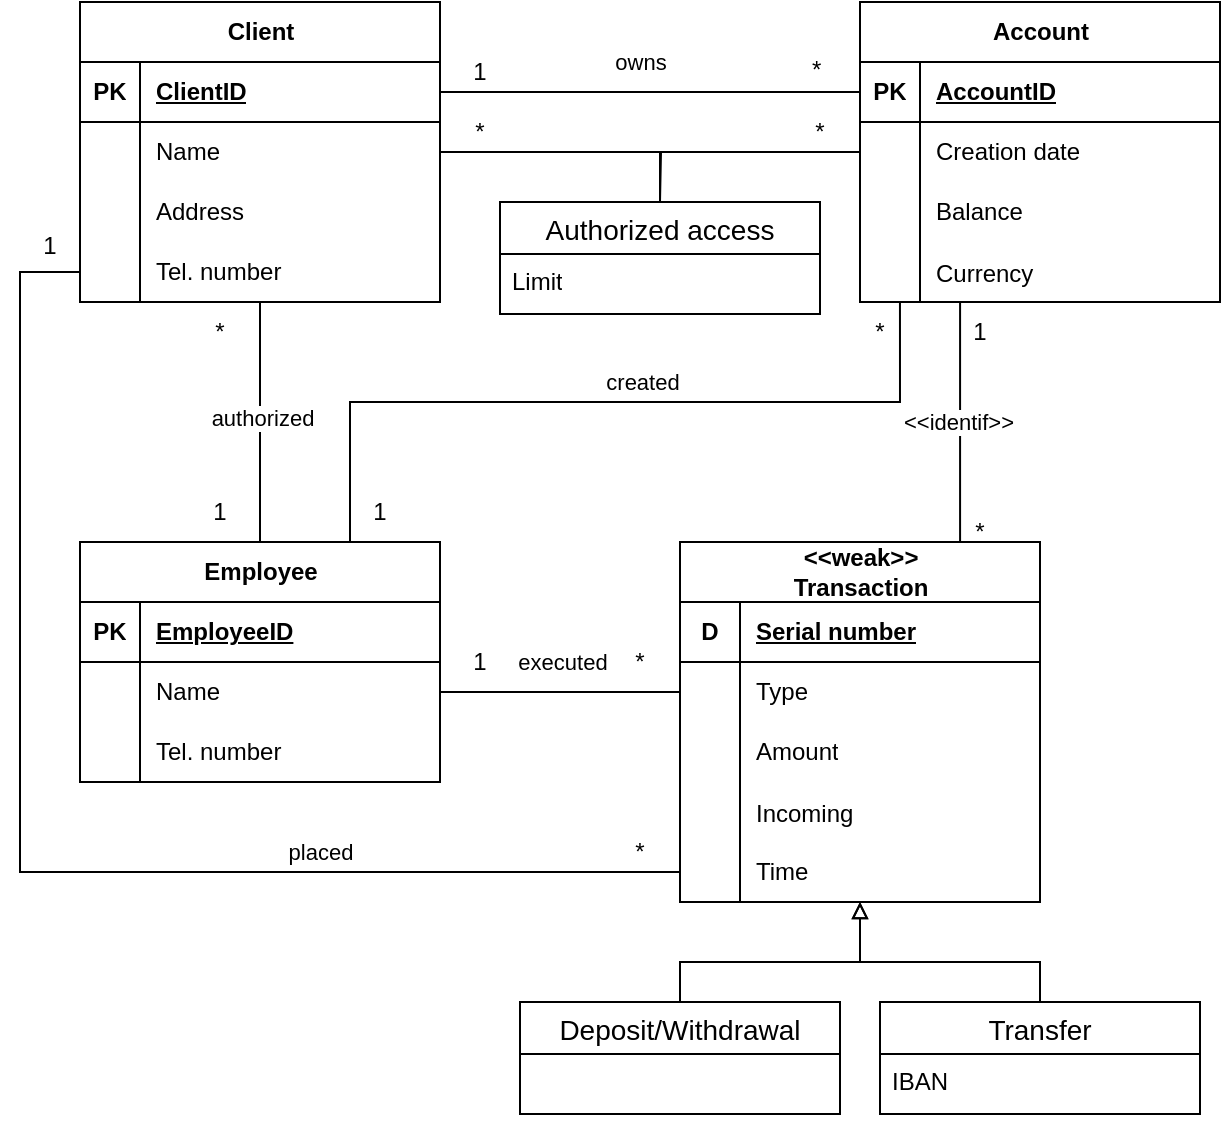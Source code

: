 <mxfile version="26.0.16">
  <diagram name="Page-1" id="if8yNn2bbXZEik1uw3uH">
    <mxGraphModel dx="1434" dy="790" grid="1" gridSize="10" guides="1" tooltips="1" connect="1" arrows="1" fold="1" page="1" pageScale="1" pageWidth="900" pageHeight="1600" math="0" shadow="0">
      <root>
        <mxCell id="0" />
        <mxCell id="1" parent="0" />
        <mxCell id="TG9UnVR8EXlRVvEKWcZC-1" value="Client" style="shape=table;startSize=30;container=1;collapsible=1;childLayout=tableLayout;fixedRows=1;rowLines=0;fontStyle=1;align=center;resizeLast=1;html=1;" parent="1" vertex="1">
          <mxGeometry x="120" y="100" width="180" height="150" as="geometry" />
        </mxCell>
        <mxCell id="TG9UnVR8EXlRVvEKWcZC-2" value="" style="shape=tableRow;horizontal=0;startSize=0;swimlaneHead=0;swimlaneBody=0;fillColor=none;collapsible=0;dropTarget=0;points=[[0,0.5],[1,0.5]];portConstraint=eastwest;top=0;left=0;right=0;bottom=1;" parent="TG9UnVR8EXlRVvEKWcZC-1" vertex="1">
          <mxGeometry y="30" width="180" height="30" as="geometry" />
        </mxCell>
        <mxCell id="TG9UnVR8EXlRVvEKWcZC-3" value="PK" style="shape=partialRectangle;connectable=0;fillColor=none;top=0;left=0;bottom=0;right=0;fontStyle=1;overflow=hidden;whiteSpace=wrap;html=1;" parent="TG9UnVR8EXlRVvEKWcZC-2" vertex="1">
          <mxGeometry width="30" height="30" as="geometry">
            <mxRectangle width="30" height="30" as="alternateBounds" />
          </mxGeometry>
        </mxCell>
        <mxCell id="TG9UnVR8EXlRVvEKWcZC-4" value="ClientID" style="shape=partialRectangle;connectable=0;fillColor=none;top=0;left=0;bottom=0;right=0;align=left;spacingLeft=6;fontStyle=5;overflow=hidden;whiteSpace=wrap;html=1;" parent="TG9UnVR8EXlRVvEKWcZC-2" vertex="1">
          <mxGeometry x="30" width="150" height="30" as="geometry">
            <mxRectangle width="150" height="30" as="alternateBounds" />
          </mxGeometry>
        </mxCell>
        <mxCell id="TG9UnVR8EXlRVvEKWcZC-5" value="" style="shape=tableRow;horizontal=0;startSize=0;swimlaneHead=0;swimlaneBody=0;fillColor=none;collapsible=0;dropTarget=0;points=[[0,0.5],[1,0.5]];portConstraint=eastwest;top=0;left=0;right=0;bottom=0;" parent="TG9UnVR8EXlRVvEKWcZC-1" vertex="1">
          <mxGeometry y="60" width="180" height="30" as="geometry" />
        </mxCell>
        <mxCell id="TG9UnVR8EXlRVvEKWcZC-6" value="" style="shape=partialRectangle;connectable=0;fillColor=none;top=0;left=0;bottom=0;right=0;editable=1;overflow=hidden;whiteSpace=wrap;html=1;" parent="TG9UnVR8EXlRVvEKWcZC-5" vertex="1">
          <mxGeometry width="30" height="30" as="geometry">
            <mxRectangle width="30" height="30" as="alternateBounds" />
          </mxGeometry>
        </mxCell>
        <mxCell id="TG9UnVR8EXlRVvEKWcZC-7" value="Name" style="shape=partialRectangle;connectable=0;fillColor=none;top=0;left=0;bottom=0;right=0;align=left;spacingLeft=6;overflow=hidden;whiteSpace=wrap;html=1;" parent="TG9UnVR8EXlRVvEKWcZC-5" vertex="1">
          <mxGeometry x="30" width="150" height="30" as="geometry">
            <mxRectangle width="150" height="30" as="alternateBounds" />
          </mxGeometry>
        </mxCell>
        <mxCell id="TG9UnVR8EXlRVvEKWcZC-8" value="" style="shape=tableRow;horizontal=0;startSize=0;swimlaneHead=0;swimlaneBody=0;fillColor=none;collapsible=0;dropTarget=0;points=[[0,0.5],[1,0.5]];portConstraint=eastwest;top=0;left=0;right=0;bottom=0;" parent="TG9UnVR8EXlRVvEKWcZC-1" vertex="1">
          <mxGeometry y="90" width="180" height="30" as="geometry" />
        </mxCell>
        <mxCell id="TG9UnVR8EXlRVvEKWcZC-9" value="" style="shape=partialRectangle;connectable=0;fillColor=none;top=0;left=0;bottom=0;right=0;editable=1;overflow=hidden;whiteSpace=wrap;html=1;" parent="TG9UnVR8EXlRVvEKWcZC-8" vertex="1">
          <mxGeometry width="30" height="30" as="geometry">
            <mxRectangle width="30" height="30" as="alternateBounds" />
          </mxGeometry>
        </mxCell>
        <mxCell id="TG9UnVR8EXlRVvEKWcZC-10" value="Address" style="shape=partialRectangle;connectable=0;fillColor=none;top=0;left=0;bottom=0;right=0;align=left;spacingLeft=6;overflow=hidden;whiteSpace=wrap;html=1;" parent="TG9UnVR8EXlRVvEKWcZC-8" vertex="1">
          <mxGeometry x="30" width="150" height="30" as="geometry">
            <mxRectangle width="150" height="30" as="alternateBounds" />
          </mxGeometry>
        </mxCell>
        <mxCell id="TG9UnVR8EXlRVvEKWcZC-11" value="" style="shape=tableRow;horizontal=0;startSize=0;swimlaneHead=0;swimlaneBody=0;fillColor=none;collapsible=0;dropTarget=0;points=[[0,0.5],[1,0.5]];portConstraint=eastwest;top=0;left=0;right=0;bottom=0;" parent="TG9UnVR8EXlRVvEKWcZC-1" vertex="1">
          <mxGeometry y="120" width="180" height="30" as="geometry" />
        </mxCell>
        <mxCell id="TG9UnVR8EXlRVvEKWcZC-12" value="" style="shape=partialRectangle;connectable=0;fillColor=none;top=0;left=0;bottom=0;right=0;editable=1;overflow=hidden;whiteSpace=wrap;html=1;" parent="TG9UnVR8EXlRVvEKWcZC-11" vertex="1">
          <mxGeometry width="30" height="30" as="geometry">
            <mxRectangle width="30" height="30" as="alternateBounds" />
          </mxGeometry>
        </mxCell>
        <mxCell id="TG9UnVR8EXlRVvEKWcZC-13" value="Tel. number" style="shape=partialRectangle;connectable=0;fillColor=none;top=0;left=0;bottom=0;right=0;align=left;spacingLeft=6;overflow=hidden;whiteSpace=wrap;html=1;" parent="TG9UnVR8EXlRVvEKWcZC-11" vertex="1">
          <mxGeometry x="30" width="150" height="30" as="geometry">
            <mxRectangle width="150" height="30" as="alternateBounds" />
          </mxGeometry>
        </mxCell>
        <mxCell id="TG9UnVR8EXlRVvEKWcZC-17" value="Account" style="shape=table;startSize=30;container=1;collapsible=1;childLayout=tableLayout;fixedRows=1;rowLines=0;fontStyle=1;align=center;resizeLast=1;html=1;" parent="1" vertex="1">
          <mxGeometry x="510" y="100" width="180" height="150" as="geometry" />
        </mxCell>
        <mxCell id="TG9UnVR8EXlRVvEKWcZC-18" value="" style="shape=tableRow;horizontal=0;startSize=0;swimlaneHead=0;swimlaneBody=0;fillColor=none;collapsible=0;dropTarget=0;points=[[0,0.5],[1,0.5]];portConstraint=eastwest;top=0;left=0;right=0;bottom=1;" parent="TG9UnVR8EXlRVvEKWcZC-17" vertex="1">
          <mxGeometry y="30" width="180" height="30" as="geometry" />
        </mxCell>
        <mxCell id="TG9UnVR8EXlRVvEKWcZC-19" value="PK" style="shape=partialRectangle;connectable=0;fillColor=none;top=0;left=0;bottom=0;right=0;fontStyle=1;overflow=hidden;whiteSpace=wrap;html=1;" parent="TG9UnVR8EXlRVvEKWcZC-18" vertex="1">
          <mxGeometry width="30" height="30" as="geometry">
            <mxRectangle width="30" height="30" as="alternateBounds" />
          </mxGeometry>
        </mxCell>
        <mxCell id="TG9UnVR8EXlRVvEKWcZC-20" value="AccountID" style="shape=partialRectangle;connectable=0;fillColor=none;top=0;left=0;bottom=0;right=0;align=left;spacingLeft=6;fontStyle=5;overflow=hidden;whiteSpace=wrap;html=1;" parent="TG9UnVR8EXlRVvEKWcZC-18" vertex="1">
          <mxGeometry x="30" width="150" height="30" as="geometry">
            <mxRectangle width="150" height="30" as="alternateBounds" />
          </mxGeometry>
        </mxCell>
        <mxCell id="TG9UnVR8EXlRVvEKWcZC-21" value="" style="shape=tableRow;horizontal=0;startSize=0;swimlaneHead=0;swimlaneBody=0;fillColor=none;collapsible=0;dropTarget=0;points=[[0,0.5],[1,0.5]];portConstraint=eastwest;top=0;left=0;right=0;bottom=0;" parent="TG9UnVR8EXlRVvEKWcZC-17" vertex="1">
          <mxGeometry y="60" width="180" height="30" as="geometry" />
        </mxCell>
        <mxCell id="TG9UnVR8EXlRVvEKWcZC-22" value="" style="shape=partialRectangle;connectable=0;fillColor=none;top=0;left=0;bottom=0;right=0;editable=1;overflow=hidden;whiteSpace=wrap;html=1;" parent="TG9UnVR8EXlRVvEKWcZC-21" vertex="1">
          <mxGeometry width="30" height="30" as="geometry">
            <mxRectangle width="30" height="30" as="alternateBounds" />
          </mxGeometry>
        </mxCell>
        <mxCell id="TG9UnVR8EXlRVvEKWcZC-23" value="Creation date" style="shape=partialRectangle;connectable=0;fillColor=none;top=0;left=0;bottom=0;right=0;align=left;spacingLeft=6;overflow=hidden;whiteSpace=wrap;html=1;" parent="TG9UnVR8EXlRVvEKWcZC-21" vertex="1">
          <mxGeometry x="30" width="150" height="30" as="geometry">
            <mxRectangle width="150" height="30" as="alternateBounds" />
          </mxGeometry>
        </mxCell>
        <mxCell id="TG9UnVR8EXlRVvEKWcZC-24" value="" style="shape=tableRow;horizontal=0;startSize=0;swimlaneHead=0;swimlaneBody=0;fillColor=none;collapsible=0;dropTarget=0;points=[[0,0.5],[1,0.5]];portConstraint=eastwest;top=0;left=0;right=0;bottom=0;" parent="TG9UnVR8EXlRVvEKWcZC-17" vertex="1">
          <mxGeometry y="90" width="180" height="30" as="geometry" />
        </mxCell>
        <mxCell id="TG9UnVR8EXlRVvEKWcZC-25" value="" style="shape=partialRectangle;connectable=0;fillColor=none;top=0;left=0;bottom=0;right=0;editable=1;overflow=hidden;whiteSpace=wrap;html=1;" parent="TG9UnVR8EXlRVvEKWcZC-24" vertex="1">
          <mxGeometry width="30" height="30" as="geometry">
            <mxRectangle width="30" height="30" as="alternateBounds" />
          </mxGeometry>
        </mxCell>
        <mxCell id="TG9UnVR8EXlRVvEKWcZC-26" value="Balance" style="shape=partialRectangle;connectable=0;fillColor=none;top=0;left=0;bottom=0;right=0;align=left;spacingLeft=6;overflow=hidden;whiteSpace=wrap;html=1;" parent="TG9UnVR8EXlRVvEKWcZC-24" vertex="1">
          <mxGeometry x="30" width="150" height="30" as="geometry">
            <mxRectangle width="150" height="30" as="alternateBounds" />
          </mxGeometry>
        </mxCell>
        <mxCell id="TG9UnVR8EXlRVvEKWcZC-53" value="" style="shape=tableRow;horizontal=0;startSize=0;swimlaneHead=0;swimlaneBody=0;fillColor=none;collapsible=0;dropTarget=0;points=[[0,0.5],[1,0.5]];portConstraint=eastwest;top=0;left=0;right=0;bottom=0;" parent="TG9UnVR8EXlRVvEKWcZC-17" vertex="1">
          <mxGeometry y="120" width="180" height="30" as="geometry" />
        </mxCell>
        <mxCell id="TG9UnVR8EXlRVvEKWcZC-54" value="" style="shape=partialRectangle;connectable=0;fillColor=none;top=0;left=0;bottom=0;right=0;editable=1;overflow=hidden;" parent="TG9UnVR8EXlRVvEKWcZC-53" vertex="1">
          <mxGeometry width="30" height="30" as="geometry">
            <mxRectangle width="30" height="30" as="alternateBounds" />
          </mxGeometry>
        </mxCell>
        <mxCell id="TG9UnVR8EXlRVvEKWcZC-55" value="Currency" style="shape=partialRectangle;connectable=0;fillColor=none;top=0;left=0;bottom=0;right=0;align=left;spacingLeft=6;overflow=hidden;" parent="TG9UnVR8EXlRVvEKWcZC-53" vertex="1">
          <mxGeometry x="30" width="150" height="30" as="geometry">
            <mxRectangle width="150" height="30" as="alternateBounds" />
          </mxGeometry>
        </mxCell>
        <mxCell id="TG9UnVR8EXlRVvEKWcZC-30" style="edgeStyle=orthogonalEdgeStyle;rounded=0;orthogonalLoop=1;jettySize=auto;html=1;exitX=1;exitY=0.5;exitDx=0;exitDy=0;entryX=0;entryY=0.5;entryDx=0;entryDy=0;endArrow=none;endFill=0;" parent="1" source="TG9UnVR8EXlRVvEKWcZC-2" target="TG9UnVR8EXlRVvEKWcZC-18" edge="1">
          <mxGeometry relative="1" as="geometry" />
        </mxCell>
        <mxCell id="TG9UnVR8EXlRVvEKWcZC-31" value="owns" style="edgeLabel;html=1;align=center;verticalAlign=middle;resizable=0;points=[];" parent="TG9UnVR8EXlRVvEKWcZC-30" vertex="1" connectable="0">
          <mxGeometry x="-0.048" y="2" relative="1" as="geometry">
            <mxPoint y="-13" as="offset" />
          </mxGeometry>
        </mxCell>
        <mxCell id="TG9UnVR8EXlRVvEKWcZC-33" value="Authorized access" style="swimlane;fontStyle=0;childLayout=stackLayout;horizontal=1;startSize=26;horizontalStack=0;resizeParent=1;resizeParentMax=0;resizeLast=0;collapsible=1;marginBottom=0;align=center;fontSize=14;" parent="1" vertex="1">
          <mxGeometry x="330" y="200" width="160" height="56" as="geometry" />
        </mxCell>
        <mxCell id="TG9UnVR8EXlRVvEKWcZC-34" value="Limit" style="text;strokeColor=none;fillColor=none;spacingLeft=4;spacingRight=4;overflow=hidden;rotatable=0;points=[[0,0.5],[1,0.5]];portConstraint=eastwest;fontSize=12;whiteSpace=wrap;html=1;" parent="TG9UnVR8EXlRVvEKWcZC-33" vertex="1">
          <mxGeometry y="26" width="160" height="30" as="geometry" />
        </mxCell>
        <mxCell id="TG9UnVR8EXlRVvEKWcZC-38" style="edgeStyle=orthogonalEdgeStyle;rounded=0;orthogonalLoop=1;jettySize=auto;html=1;exitX=1;exitY=0.5;exitDx=0;exitDy=0;endArrow=none;endFill=0;" parent="1" source="TG9UnVR8EXlRVvEKWcZC-5" target="TG9UnVR8EXlRVvEKWcZC-33" edge="1">
          <mxGeometry relative="1" as="geometry" />
        </mxCell>
        <mxCell id="TG9UnVR8EXlRVvEKWcZC-39" style="edgeStyle=orthogonalEdgeStyle;rounded=0;orthogonalLoop=1;jettySize=auto;html=1;exitX=0;exitY=0.5;exitDx=0;exitDy=0;endArrow=none;endFill=0;" parent="1" source="TG9UnVR8EXlRVvEKWcZC-21" edge="1">
          <mxGeometry relative="1" as="geometry">
            <mxPoint x="410" y="200" as="targetPoint" />
          </mxGeometry>
        </mxCell>
        <mxCell id="TG9UnVR8EXlRVvEKWcZC-40" value="&amp;lt;&amp;lt;weak&amp;gt;&amp;gt;&lt;br&gt;&lt;div&gt;Transaction&lt;/div&gt;" style="shape=table;startSize=30;container=1;collapsible=1;childLayout=tableLayout;fixedRows=1;rowLines=0;fontStyle=1;align=center;resizeLast=1;html=1;" parent="1" vertex="1">
          <mxGeometry x="420" y="370" width="180" height="180" as="geometry" />
        </mxCell>
        <mxCell id="TG9UnVR8EXlRVvEKWcZC-41" value="" style="shape=tableRow;horizontal=0;startSize=0;swimlaneHead=0;swimlaneBody=0;fillColor=none;collapsible=0;dropTarget=0;points=[[0,0.5],[1,0.5]];portConstraint=eastwest;top=0;left=0;right=0;bottom=1;" parent="TG9UnVR8EXlRVvEKWcZC-40" vertex="1">
          <mxGeometry y="30" width="180" height="30" as="geometry" />
        </mxCell>
        <mxCell id="TG9UnVR8EXlRVvEKWcZC-42" value="D" style="shape=partialRectangle;connectable=0;fillColor=none;top=0;left=0;bottom=0;right=0;fontStyle=1;overflow=hidden;whiteSpace=wrap;html=1;" parent="TG9UnVR8EXlRVvEKWcZC-41" vertex="1">
          <mxGeometry width="30" height="30" as="geometry">
            <mxRectangle width="30" height="30" as="alternateBounds" />
          </mxGeometry>
        </mxCell>
        <mxCell id="TG9UnVR8EXlRVvEKWcZC-43" value="Serial number" style="shape=partialRectangle;connectable=0;fillColor=none;top=0;left=0;bottom=0;right=0;align=left;spacingLeft=6;fontStyle=5;overflow=hidden;whiteSpace=wrap;html=1;" parent="TG9UnVR8EXlRVvEKWcZC-41" vertex="1">
          <mxGeometry x="30" width="150" height="30" as="geometry">
            <mxRectangle width="150" height="30" as="alternateBounds" />
          </mxGeometry>
        </mxCell>
        <mxCell id="TG9UnVR8EXlRVvEKWcZC-44" value="" style="shape=tableRow;horizontal=0;startSize=0;swimlaneHead=0;swimlaneBody=0;fillColor=none;collapsible=0;dropTarget=0;points=[[0,0.5],[1,0.5]];portConstraint=eastwest;top=0;left=0;right=0;bottom=0;" parent="TG9UnVR8EXlRVvEKWcZC-40" vertex="1">
          <mxGeometry y="60" width="180" height="30" as="geometry" />
        </mxCell>
        <mxCell id="TG9UnVR8EXlRVvEKWcZC-45" value="" style="shape=partialRectangle;connectable=0;fillColor=none;top=0;left=0;bottom=0;right=0;editable=1;overflow=hidden;whiteSpace=wrap;html=1;" parent="TG9UnVR8EXlRVvEKWcZC-44" vertex="1">
          <mxGeometry width="30" height="30" as="geometry">
            <mxRectangle width="30" height="30" as="alternateBounds" />
          </mxGeometry>
        </mxCell>
        <mxCell id="TG9UnVR8EXlRVvEKWcZC-46" value="Type" style="shape=partialRectangle;connectable=0;fillColor=none;top=0;left=0;bottom=0;right=0;align=left;spacingLeft=6;overflow=hidden;whiteSpace=wrap;html=1;" parent="TG9UnVR8EXlRVvEKWcZC-44" vertex="1">
          <mxGeometry x="30" width="150" height="30" as="geometry">
            <mxRectangle width="150" height="30" as="alternateBounds" />
          </mxGeometry>
        </mxCell>
        <mxCell id="TG9UnVR8EXlRVvEKWcZC-47" value="" style="shape=tableRow;horizontal=0;startSize=0;swimlaneHead=0;swimlaneBody=0;fillColor=none;collapsible=0;dropTarget=0;points=[[0,0.5],[1,0.5]];portConstraint=eastwest;top=0;left=0;right=0;bottom=0;" parent="TG9UnVR8EXlRVvEKWcZC-40" vertex="1">
          <mxGeometry y="90" width="180" height="30" as="geometry" />
        </mxCell>
        <mxCell id="TG9UnVR8EXlRVvEKWcZC-48" value="" style="shape=partialRectangle;connectable=0;fillColor=none;top=0;left=0;bottom=0;right=0;editable=1;overflow=hidden;whiteSpace=wrap;html=1;" parent="TG9UnVR8EXlRVvEKWcZC-47" vertex="1">
          <mxGeometry width="30" height="30" as="geometry">
            <mxRectangle width="30" height="30" as="alternateBounds" />
          </mxGeometry>
        </mxCell>
        <mxCell id="TG9UnVR8EXlRVvEKWcZC-49" value="Amount" style="shape=partialRectangle;connectable=0;fillColor=none;top=0;left=0;bottom=0;right=0;align=left;spacingLeft=6;overflow=hidden;whiteSpace=wrap;html=1;" parent="TG9UnVR8EXlRVvEKWcZC-47" vertex="1">
          <mxGeometry x="30" width="150" height="30" as="geometry">
            <mxRectangle width="150" height="30" as="alternateBounds" />
          </mxGeometry>
        </mxCell>
        <mxCell id="zuRuYPsoMaz04nlXAa5i-1" value="" style="shape=tableRow;horizontal=0;startSize=0;swimlaneHead=0;swimlaneBody=0;fillColor=none;collapsible=0;dropTarget=0;points=[[0,0.5],[1,0.5]];portConstraint=eastwest;top=0;left=0;right=0;bottom=0;" vertex="1" parent="TG9UnVR8EXlRVvEKWcZC-40">
          <mxGeometry y="120" width="180" height="30" as="geometry" />
        </mxCell>
        <mxCell id="zuRuYPsoMaz04nlXAa5i-2" value="" style="shape=partialRectangle;connectable=0;fillColor=none;top=0;left=0;bottom=0;right=0;editable=1;overflow=hidden;" vertex="1" parent="zuRuYPsoMaz04nlXAa5i-1">
          <mxGeometry width="30" height="30" as="geometry">
            <mxRectangle width="30" height="30" as="alternateBounds" />
          </mxGeometry>
        </mxCell>
        <mxCell id="zuRuYPsoMaz04nlXAa5i-3" value="Incoming" style="shape=partialRectangle;connectable=0;fillColor=none;top=0;left=0;bottom=0;right=0;align=left;spacingLeft=6;overflow=hidden;" vertex="1" parent="zuRuYPsoMaz04nlXAa5i-1">
          <mxGeometry x="30" width="150" height="30" as="geometry">
            <mxRectangle width="150" height="30" as="alternateBounds" />
          </mxGeometry>
        </mxCell>
        <mxCell id="TG9UnVR8EXlRVvEKWcZC-50" value="" style="shape=tableRow;horizontal=0;startSize=0;swimlaneHead=0;swimlaneBody=0;fillColor=none;collapsible=0;dropTarget=0;points=[[0,0.5],[1,0.5]];portConstraint=eastwest;top=0;left=0;right=0;bottom=0;" parent="TG9UnVR8EXlRVvEKWcZC-40" vertex="1">
          <mxGeometry y="150" width="180" height="30" as="geometry" />
        </mxCell>
        <mxCell id="TG9UnVR8EXlRVvEKWcZC-51" value="" style="shape=partialRectangle;connectable=0;fillColor=none;top=0;left=0;bottom=0;right=0;editable=1;overflow=hidden;whiteSpace=wrap;html=1;" parent="TG9UnVR8EXlRVvEKWcZC-50" vertex="1">
          <mxGeometry width="30" height="30" as="geometry">
            <mxRectangle width="30" height="30" as="alternateBounds" />
          </mxGeometry>
        </mxCell>
        <mxCell id="TG9UnVR8EXlRVvEKWcZC-52" value="Time" style="shape=partialRectangle;connectable=0;fillColor=none;top=0;left=0;bottom=0;right=0;align=left;spacingLeft=6;overflow=hidden;whiteSpace=wrap;html=1;" parent="TG9UnVR8EXlRVvEKWcZC-50" vertex="1">
          <mxGeometry x="30" width="150" height="30" as="geometry">
            <mxRectangle width="150" height="30" as="alternateBounds" />
          </mxGeometry>
        </mxCell>
        <mxCell id="TG9UnVR8EXlRVvEKWcZC-62" value="Employee" style="shape=table;startSize=30;container=1;collapsible=1;childLayout=tableLayout;fixedRows=1;rowLines=0;fontStyle=1;align=center;resizeLast=1;html=1;" parent="1" vertex="1">
          <mxGeometry x="120" y="370" width="180" height="120" as="geometry" />
        </mxCell>
        <mxCell id="TG9UnVR8EXlRVvEKWcZC-63" value="" style="shape=tableRow;horizontal=0;startSize=0;swimlaneHead=0;swimlaneBody=0;fillColor=none;collapsible=0;dropTarget=0;points=[[0,0.5],[1,0.5]];portConstraint=eastwest;top=0;left=0;right=0;bottom=1;" parent="TG9UnVR8EXlRVvEKWcZC-62" vertex="1">
          <mxGeometry y="30" width="180" height="30" as="geometry" />
        </mxCell>
        <mxCell id="TG9UnVR8EXlRVvEKWcZC-64" value="PK" style="shape=partialRectangle;connectable=0;fillColor=none;top=0;left=0;bottom=0;right=0;fontStyle=1;overflow=hidden;whiteSpace=wrap;html=1;" parent="TG9UnVR8EXlRVvEKWcZC-63" vertex="1">
          <mxGeometry width="30" height="30" as="geometry">
            <mxRectangle width="30" height="30" as="alternateBounds" />
          </mxGeometry>
        </mxCell>
        <mxCell id="TG9UnVR8EXlRVvEKWcZC-65" value="EmployeeID" style="shape=partialRectangle;connectable=0;fillColor=none;top=0;left=0;bottom=0;right=0;align=left;spacingLeft=6;fontStyle=5;overflow=hidden;whiteSpace=wrap;html=1;" parent="TG9UnVR8EXlRVvEKWcZC-63" vertex="1">
          <mxGeometry x="30" width="150" height="30" as="geometry">
            <mxRectangle width="150" height="30" as="alternateBounds" />
          </mxGeometry>
        </mxCell>
        <mxCell id="TG9UnVR8EXlRVvEKWcZC-66" value="" style="shape=tableRow;horizontal=0;startSize=0;swimlaneHead=0;swimlaneBody=0;fillColor=none;collapsible=0;dropTarget=0;points=[[0,0.5],[1,0.5]];portConstraint=eastwest;top=0;left=0;right=0;bottom=0;" parent="TG9UnVR8EXlRVvEKWcZC-62" vertex="1">
          <mxGeometry y="60" width="180" height="30" as="geometry" />
        </mxCell>
        <mxCell id="TG9UnVR8EXlRVvEKWcZC-67" value="" style="shape=partialRectangle;connectable=0;fillColor=none;top=0;left=0;bottom=0;right=0;editable=1;overflow=hidden;whiteSpace=wrap;html=1;" parent="TG9UnVR8EXlRVvEKWcZC-66" vertex="1">
          <mxGeometry width="30" height="30" as="geometry">
            <mxRectangle width="30" height="30" as="alternateBounds" />
          </mxGeometry>
        </mxCell>
        <mxCell id="TG9UnVR8EXlRVvEKWcZC-68" value="Name" style="shape=partialRectangle;connectable=0;fillColor=none;top=0;left=0;bottom=0;right=0;align=left;spacingLeft=6;overflow=hidden;whiteSpace=wrap;html=1;" parent="TG9UnVR8EXlRVvEKWcZC-66" vertex="1">
          <mxGeometry x="30" width="150" height="30" as="geometry">
            <mxRectangle width="150" height="30" as="alternateBounds" />
          </mxGeometry>
        </mxCell>
        <mxCell id="TG9UnVR8EXlRVvEKWcZC-69" value="" style="shape=tableRow;horizontal=0;startSize=0;swimlaneHead=0;swimlaneBody=0;fillColor=none;collapsible=0;dropTarget=0;points=[[0,0.5],[1,0.5]];portConstraint=eastwest;top=0;left=0;right=0;bottom=0;" parent="TG9UnVR8EXlRVvEKWcZC-62" vertex="1">
          <mxGeometry y="90" width="180" height="30" as="geometry" />
        </mxCell>
        <mxCell id="TG9UnVR8EXlRVvEKWcZC-70" value="" style="shape=partialRectangle;connectable=0;fillColor=none;top=0;left=0;bottom=0;right=0;editable=1;overflow=hidden;whiteSpace=wrap;html=1;" parent="TG9UnVR8EXlRVvEKWcZC-69" vertex="1">
          <mxGeometry width="30" height="30" as="geometry">
            <mxRectangle width="30" height="30" as="alternateBounds" />
          </mxGeometry>
        </mxCell>
        <mxCell id="TG9UnVR8EXlRVvEKWcZC-71" value="Tel. number" style="shape=partialRectangle;connectable=0;fillColor=none;top=0;left=0;bottom=0;right=0;align=left;spacingLeft=6;overflow=hidden;whiteSpace=wrap;html=1;" parent="TG9UnVR8EXlRVvEKWcZC-69" vertex="1">
          <mxGeometry x="30" width="150" height="30" as="geometry">
            <mxRectangle width="150" height="30" as="alternateBounds" />
          </mxGeometry>
        </mxCell>
        <mxCell id="TG9UnVR8EXlRVvEKWcZC-77" style="edgeStyle=orthogonalEdgeStyle;rounded=0;orthogonalLoop=1;jettySize=auto;html=1;exitX=1;exitY=0.5;exitDx=0;exitDy=0;entryX=0;entryY=0.5;entryDx=0;entryDy=0;endArrow=none;endFill=0;" parent="1" source="TG9UnVR8EXlRVvEKWcZC-66" target="TG9UnVR8EXlRVvEKWcZC-44" edge="1">
          <mxGeometry relative="1" as="geometry" />
        </mxCell>
        <mxCell id="TG9UnVR8EXlRVvEKWcZC-81" value="executed" style="edgeLabel;html=1;align=center;verticalAlign=middle;resizable=0;points=[];" parent="TG9UnVR8EXlRVvEKWcZC-77" vertex="1" connectable="0">
          <mxGeometry x="0.121" y="-2" relative="1" as="geometry">
            <mxPoint x="-7" y="-17" as="offset" />
          </mxGeometry>
        </mxCell>
        <mxCell id="TG9UnVR8EXlRVvEKWcZC-94" value="Deposit/Withdrawal" style="swimlane;fontStyle=0;childLayout=stackLayout;horizontal=1;startSize=26;horizontalStack=0;resizeParent=1;resizeParentMax=0;resizeLast=0;collapsible=1;marginBottom=0;align=center;fontSize=14;" parent="1" vertex="1">
          <mxGeometry x="340" y="600" width="160" height="56" as="geometry" />
        </mxCell>
        <mxCell id="zuRuYPsoMaz04nlXAa5i-5" style="edgeStyle=orthogonalEdgeStyle;rounded=0;orthogonalLoop=1;jettySize=auto;html=1;exitX=0.5;exitY=0;exitDx=0;exitDy=0;endArrow=block;endFill=0;" edge="1" parent="1" source="TG9UnVR8EXlRVvEKWcZC-102">
          <mxGeometry relative="1" as="geometry">
            <mxPoint x="510" y="550" as="targetPoint" />
            <Array as="points">
              <mxPoint x="600" y="580" />
              <mxPoint x="510" y="580" />
            </Array>
          </mxGeometry>
        </mxCell>
        <mxCell id="TG9UnVR8EXlRVvEKWcZC-102" value="Transfer" style="swimlane;fontStyle=0;childLayout=stackLayout;horizontal=1;startSize=26;horizontalStack=0;resizeParent=1;resizeParentMax=0;resizeLast=0;collapsible=1;marginBottom=0;align=center;fontSize=14;" parent="1" vertex="1">
          <mxGeometry x="520" y="600" width="160" height="56" as="geometry" />
        </mxCell>
        <mxCell id="TG9UnVR8EXlRVvEKWcZC-103" value="IBAN" style="text;strokeColor=none;fillColor=none;spacingLeft=4;spacingRight=4;overflow=hidden;rotatable=0;points=[[0,0.5],[1,0.5]];portConstraint=eastwest;fontSize=12;whiteSpace=wrap;html=1;" parent="TG9UnVR8EXlRVvEKWcZC-102" vertex="1">
          <mxGeometry y="26" width="160" height="30" as="geometry" />
        </mxCell>
        <mxCell id="TG9UnVR8EXlRVvEKWcZC-112" value="1" style="text;html=1;align=center;verticalAlign=middle;whiteSpace=wrap;rounded=0;" parent="1" vertex="1">
          <mxGeometry x="290" y="120" width="60" height="30" as="geometry" />
        </mxCell>
        <mxCell id="TG9UnVR8EXlRVvEKWcZC-113" value="*" style="text;strokeColor=none;fillColor=none;spacingLeft=4;spacingRight=4;overflow=hidden;rotatable=0;points=[[0,0.5],[1,0.5]];portConstraint=eastwest;fontSize=12;whiteSpace=wrap;html=1;" parent="1" vertex="1">
          <mxGeometry x="480" y="120" width="40" height="30" as="geometry" />
        </mxCell>
        <mxCell id="TG9UnVR8EXlRVvEKWcZC-116" value="*" style="text;html=1;align=center;verticalAlign=middle;whiteSpace=wrap;rounded=0;" parent="1" vertex="1">
          <mxGeometry x="290" y="150" width="60" height="30" as="geometry" />
        </mxCell>
        <mxCell id="TG9UnVR8EXlRVvEKWcZC-117" value="*" style="text;html=1;align=center;verticalAlign=middle;whiteSpace=wrap;rounded=0;" parent="1" vertex="1">
          <mxGeometry x="460" y="150" width="60" height="30" as="geometry" />
        </mxCell>
        <mxCell id="TG9UnVR8EXlRVvEKWcZC-118" value="1" style="text;html=1;align=center;verticalAlign=middle;whiteSpace=wrap;rounded=0;" parent="1" vertex="1">
          <mxGeometry x="540" y="250" width="60" height="30" as="geometry" />
        </mxCell>
        <mxCell id="TG9UnVR8EXlRVvEKWcZC-119" value="*" style="text;html=1;align=center;verticalAlign=middle;whiteSpace=wrap;rounded=0;" parent="1" vertex="1">
          <mxGeometry x="540" y="350" width="60" height="30" as="geometry" />
        </mxCell>
        <mxCell id="TG9UnVR8EXlRVvEKWcZC-120" value="1" style="text;html=1;align=center;verticalAlign=middle;whiteSpace=wrap;rounded=0;" parent="1" vertex="1">
          <mxGeometry x="290" y="415" width="60" height="30" as="geometry" />
        </mxCell>
        <mxCell id="TG9UnVR8EXlRVvEKWcZC-121" value="*" style="text;html=1;align=center;verticalAlign=middle;whiteSpace=wrap;rounded=0;" parent="1" vertex="1">
          <mxGeometry x="370" y="415" width="60" height="30" as="geometry" />
        </mxCell>
        <mxCell id="zuRuYPsoMaz04nlXAa5i-4" style="edgeStyle=orthogonalEdgeStyle;rounded=0;orthogonalLoop=1;jettySize=auto;html=1;exitX=0.5;exitY=0;exitDx=0;exitDy=0;entryX=0.5;entryY=1;entryDx=0;entryDy=0;entryPerimeter=0;endArrow=block;endFill=0;" edge="1" parent="1" source="TG9UnVR8EXlRVvEKWcZC-94">
          <mxGeometry relative="1" as="geometry">
            <mxPoint x="510" y="550" as="targetPoint" />
            <Array as="points">
              <mxPoint x="420" y="580" />
              <mxPoint x="510" y="580" />
            </Array>
          </mxGeometry>
        </mxCell>
        <mxCell id="zuRuYPsoMaz04nlXAa5i-7" style="edgeStyle=orthogonalEdgeStyle;rounded=0;orthogonalLoop=1;jettySize=auto;html=1;exitX=0.5;exitY=0;exitDx=0;exitDy=0;endArrow=none;startFill=0;entryX=0.5;entryY=1;entryDx=0;entryDy=0;entryPerimeter=0;" edge="1" parent="1" source="TG9UnVR8EXlRVvEKWcZC-62" target="TG9UnVR8EXlRVvEKWcZC-11">
          <mxGeometry relative="1" as="geometry">
            <mxPoint x="210" y="280" as="targetPoint" />
          </mxGeometry>
        </mxCell>
        <mxCell id="zuRuYPsoMaz04nlXAa5i-14" value="authorized" style="edgeLabel;html=1;align=center;verticalAlign=middle;resizable=0;points=[];" vertex="1" connectable="0" parent="zuRuYPsoMaz04nlXAa5i-7">
          <mxGeometry x="0.032" y="-1" relative="1" as="geometry">
            <mxPoint as="offset" />
          </mxGeometry>
        </mxCell>
        <mxCell id="zuRuYPsoMaz04nlXAa5i-8" value="1" style="text;html=1;align=center;verticalAlign=middle;whiteSpace=wrap;rounded=0;" vertex="1" parent="1">
          <mxGeometry x="160" y="340" width="60" height="30" as="geometry" />
        </mxCell>
        <mxCell id="zuRuYPsoMaz04nlXAa5i-10" value="1" style="text;html=1;align=center;verticalAlign=middle;whiteSpace=wrap;rounded=0;" vertex="1" parent="1">
          <mxGeometry x="240" y="340" width="60" height="30" as="geometry" />
        </mxCell>
        <mxCell id="zuRuYPsoMaz04nlXAa5i-18" style="edgeStyle=orthogonalEdgeStyle;rounded=0;orthogonalLoop=1;jettySize=auto;html=1;exitX=0.75;exitY=0;exitDx=0;exitDy=0;entryX=0.111;entryY=1;entryDx=0;entryDy=0;entryPerimeter=0;endArrow=none;startFill=0;" edge="1" parent="1" source="TG9UnVR8EXlRVvEKWcZC-62" target="TG9UnVR8EXlRVvEKWcZC-53">
          <mxGeometry relative="1" as="geometry">
            <mxPoint x="540.06" y="280" as="targetPoint" />
            <Array as="points">
              <mxPoint x="255" y="300" />
              <mxPoint x="530" y="300" />
            </Array>
          </mxGeometry>
        </mxCell>
        <mxCell id="zuRuYPsoMaz04nlXAa5i-32" value="created" style="edgeLabel;html=1;align=center;verticalAlign=middle;resizable=0;points=[];" vertex="1" connectable="0" parent="zuRuYPsoMaz04nlXAa5i-18">
          <mxGeometry x="0.04" y="4" relative="1" as="geometry">
            <mxPoint x="10" y="-6" as="offset" />
          </mxGeometry>
        </mxCell>
        <mxCell id="zuRuYPsoMaz04nlXAa5i-20" style="edgeStyle=orthogonalEdgeStyle;rounded=0;orthogonalLoop=1;jettySize=auto;html=1;exitX=0.778;exitY=0;exitDx=0;exitDy=0;entryX=0.278;entryY=1;entryDx=0;entryDy=0;entryPerimeter=0;endArrow=none;startFill=0;exitPerimeter=0;" edge="1" parent="1" source="TG9UnVR8EXlRVvEKWcZC-40" target="TG9UnVR8EXlRVvEKWcZC-53">
          <mxGeometry relative="1" as="geometry">
            <mxPoint x="555.18" y="280" as="targetPoint" />
          </mxGeometry>
        </mxCell>
        <mxCell id="zuRuYPsoMaz04nlXAa5i-21" value="&amp;lt;&amp;lt;identif&amp;gt;&amp;gt;" style="edgeLabel;html=1;align=center;verticalAlign=middle;resizable=0;points=[];" vertex="1" connectable="0" parent="zuRuYPsoMaz04nlXAa5i-20">
          <mxGeometry x="0.024" y="1" relative="1" as="geometry">
            <mxPoint y="1" as="offset" />
          </mxGeometry>
        </mxCell>
        <mxCell id="zuRuYPsoMaz04nlXAa5i-22" value="*" style="text;html=1;align=center;verticalAlign=middle;whiteSpace=wrap;rounded=0;" vertex="1" parent="1">
          <mxGeometry x="490" y="250" width="60" height="30" as="geometry" />
        </mxCell>
        <mxCell id="zuRuYPsoMaz04nlXAa5i-26" value="*" style="text;html=1;align=center;verticalAlign=middle;whiteSpace=wrap;rounded=0;" vertex="1" parent="1">
          <mxGeometry x="160" y="250" width="60" height="30" as="geometry" />
        </mxCell>
        <mxCell id="zuRuYPsoMaz04nlXAa5i-33" style="edgeStyle=orthogonalEdgeStyle;rounded=0;orthogonalLoop=1;jettySize=auto;html=1;exitX=0;exitY=0.5;exitDx=0;exitDy=0;entryX=0;entryY=0.5;entryDx=0;entryDy=0;endArrow=none;startFill=0;" edge="1" parent="1" source="TG9UnVR8EXlRVvEKWcZC-11" target="TG9UnVR8EXlRVvEKWcZC-50">
          <mxGeometry relative="1" as="geometry">
            <Array as="points">
              <mxPoint x="90" y="235" />
              <mxPoint x="90" y="535" />
            </Array>
          </mxGeometry>
        </mxCell>
        <mxCell id="zuRuYPsoMaz04nlXAa5i-36" value="&lt;div&gt;placed&lt;/div&gt;" style="edgeLabel;html=1;align=center;verticalAlign=middle;resizable=0;points=[];" vertex="1" connectable="0" parent="zuRuYPsoMaz04nlXAa5i-33">
          <mxGeometry x="0.524" y="-1" relative="1" as="geometry">
            <mxPoint x="-23" y="-11" as="offset" />
          </mxGeometry>
        </mxCell>
        <mxCell id="zuRuYPsoMaz04nlXAa5i-34" value="1" style="text;html=1;align=center;verticalAlign=middle;whiteSpace=wrap;rounded=0;" vertex="1" parent="1">
          <mxGeometry x="80" y="210" width="50" height="23" as="geometry" />
        </mxCell>
        <mxCell id="zuRuYPsoMaz04nlXAa5i-35" value="*" style="text;html=1;align=center;verticalAlign=middle;whiteSpace=wrap;rounded=0;" vertex="1" parent="1">
          <mxGeometry x="370" y="510" width="60" height="30" as="geometry" />
        </mxCell>
      </root>
    </mxGraphModel>
  </diagram>
</mxfile>
